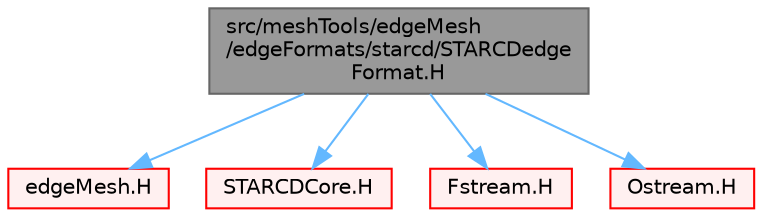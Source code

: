 digraph "src/meshTools/edgeMesh/edgeFormats/starcd/STARCDedgeFormat.H"
{
 // LATEX_PDF_SIZE
  bgcolor="transparent";
  edge [fontname=Helvetica,fontsize=10,labelfontname=Helvetica,labelfontsize=10];
  node [fontname=Helvetica,fontsize=10,shape=box,height=0.2,width=0.4];
  Node1 [id="Node000001",label="src/meshTools/edgeMesh\l/edgeFormats/starcd/STARCDedge\lFormat.H",height=0.2,width=0.4,color="gray40", fillcolor="grey60", style="filled", fontcolor="black",tooltip=" "];
  Node1 -> Node2 [id="edge1_Node000001_Node000002",color="steelblue1",style="solid",tooltip=" "];
  Node2 [id="Node000002",label="edgeMesh.H",height=0.2,width=0.4,color="red", fillcolor="#FFF0F0", style="filled",URL="$edgeMesh_8H.html",tooltip=" "];
  Node1 -> Node224 [id="edge2_Node000001_Node000224",color="steelblue1",style="solid",tooltip=" "];
  Node224 [id="Node000224",label="STARCDCore.H",height=0.2,width=0.4,color="red", fillcolor="#FFF0F0", style="filled",URL="$STARCDCore_8H.html",tooltip=" "];
  Node1 -> Node228 [id="edge3_Node000001_Node000228",color="steelblue1",style="solid",tooltip=" "];
  Node228 [id="Node000228",label="Fstream.H",height=0.2,width=0.4,color="red", fillcolor="#FFF0F0", style="filled",URL="$Fstream_8H.html",tooltip=" "];
  Node1 -> Node47 [id="edge4_Node000001_Node000047",color="steelblue1",style="solid",tooltip=" "];
  Node47 [id="Node000047",label="Ostream.H",height=0.2,width=0.4,color="red", fillcolor="#FFF0F0", style="filled",URL="$Ostream_8H.html",tooltip=" "];
}
